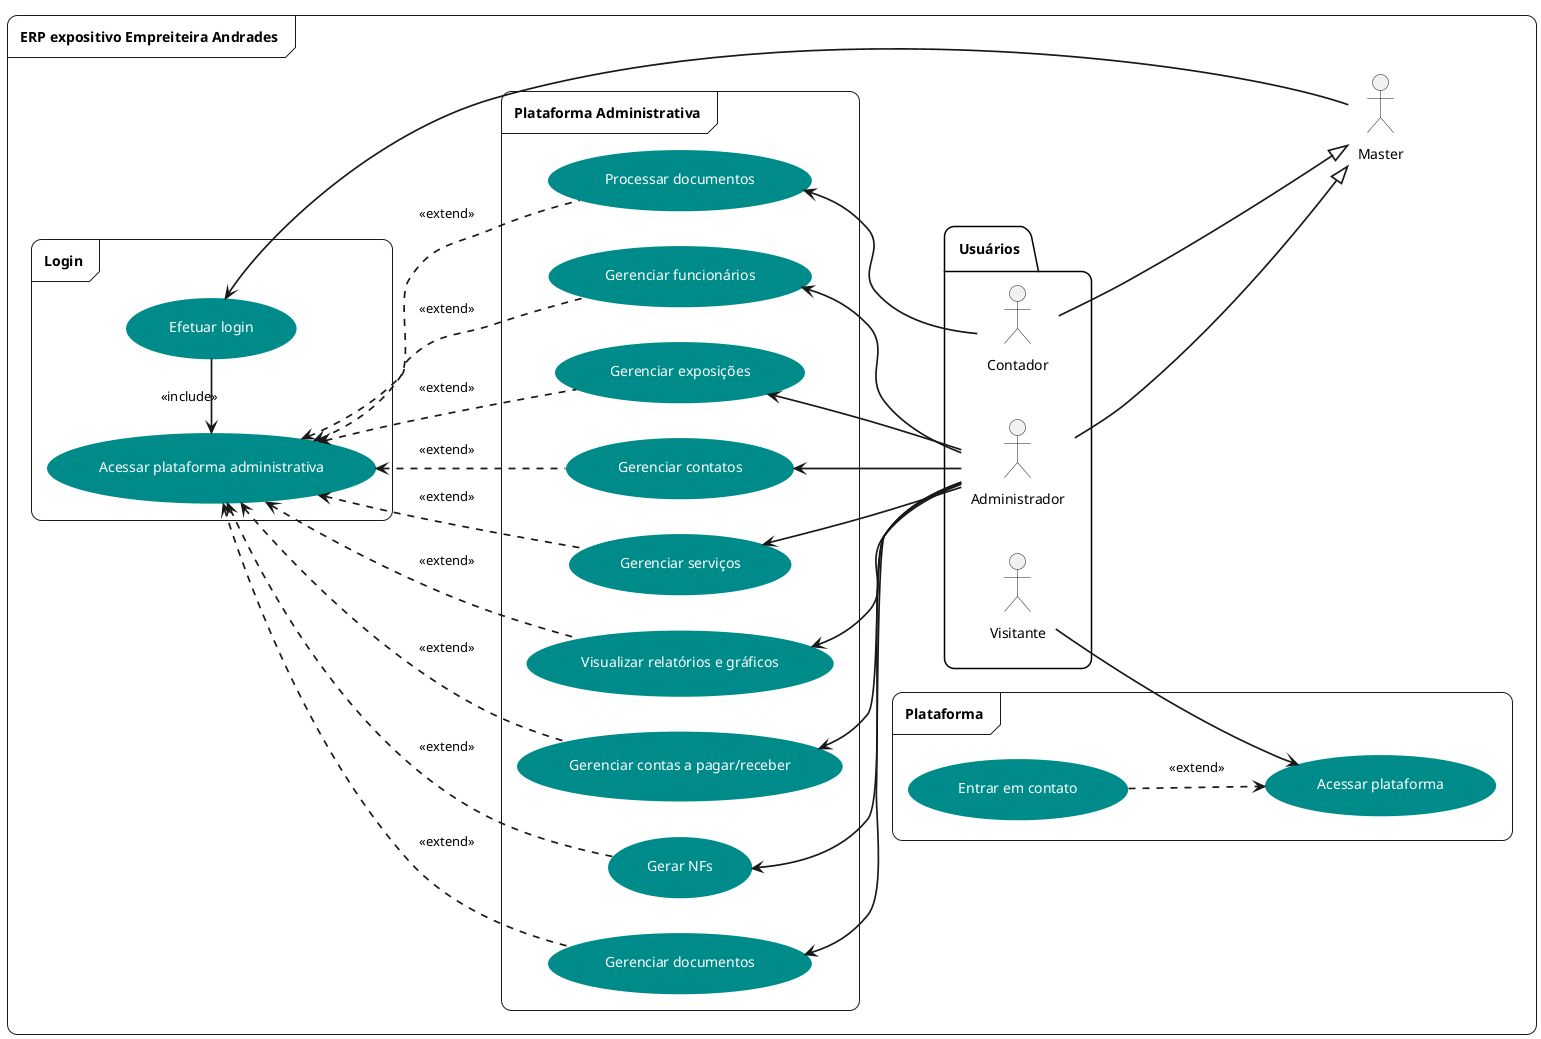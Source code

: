 @startuml "Diagrama de Casos de Uso"
left to right direction
skinparam usecase {
    BackgroundColor darkcyan
    BorderColor darkcyan
    FontColor white
}

skinparam arrow {
    ArrowColor black
    Thickness 1.7
}

skinparam Padding 10
skinparam roundcorner 20
skinparam maxmessagesize 60

frame "ERP expositivo Empreiteira Andrades" {
    actor "Master" as master

    package "Usuários" {
        actor "Administrador" as admin
        actor "Contador" as contador
        actor "Visitante" as visitante
    }

    ' Master engloba todos os usuários de administração
    admin --|> master
    contador --|> master

    ' Exemplificando ação de login
    frame "Login" {
        usecase "Efetuar login" as efetuarLogin
        usecase "Acessar plataforma administrativa" as acessarAdminitstrativo
        ' Utilizando linha abaixo apenas paara melhorar exibição do diagrama
        master -[hidden]u-> (efetuarLogin)
        master -[hidden]u-> (efetuarLogin)
        master -[norank]u-> (efetuarLogin)
        (efetuarLogin) -l-> (acessarAdminitstrativo) : <<include>>
    }

    ' Exemplificando ações da área administrativa
    frame "Plataforma Administrativa" {
        usecase "Gerenciar funcionários" as gerenciarFuncionarios
        usecase "Visualizar relatórios e gráficos" as relatoriosGraficos
        usecase "Gerenciar contas a pagar/receber" as gerenciarContas
        usecase "Gerenciar serviços" as gerenciarServicos
        usecase "Gerar NFs" as gerarNFs
        usecase "Gerenciar exposições" as gerenciarExposicoes
        usecase "Gerenciar contatos" as gerenciarContatos
        usecase "Gerenciar documentos" as gerenciarDocumentos
        usecase "Processar documentos" as processarDocumentos
        admin -u-> (gerenciarFuncionarios)
        (gerenciarFuncionarios) .u.> (acessarAdminitstrativo) : <<extend>>
        admin -u-> (gerenciarExposicoes)
        (gerenciarExposicoes) .u.> (acessarAdminitstrativo) : <<extend>>
        admin -u-> (gerenciarContatos)
        (gerenciarContatos) .u.> (acessarAdminitstrativo) : <<extend>>
        admin -u-> (gerenciarServicos)
        (gerenciarServicos) .u.> (acessarAdminitstrativo) : <<extend>>
        admin -u-> (relatoriosGraficos)
        (relatoriosGraficos) .u.> (acessarAdminitstrativo) : <<extend>>
        admin -u-> (gerenciarContas)
        (gerenciarContas) .u.> (acessarAdminitstrativo)  : <<extend>>
        admin -u-> (gerarNFs)
        (gerarNFs) .u.> (acessarAdminitstrativo) : <<extend>>
        admin -u-> (gerenciarDocumentos)
        (gerenciarDocumentos) .u.> (acessarAdminitstrativo) : <<extend>>
        contador -u-> (processarDocumentos)
        (processarDocumentos) .u.> (acessarAdminitstrativo) : <<extend>>
    }

    ' Exemplificando ações da plataforma
    frame "Plataforma" {
        usecase "Acessar plataforma" as acessarPlataforma
        usecase "Entrar em contato" as contato
        visitante -d-> (acessarPlataforma)
        (contato) .d.> (acessarPlataforma) : <<extend>>
    }
}
@enduml
